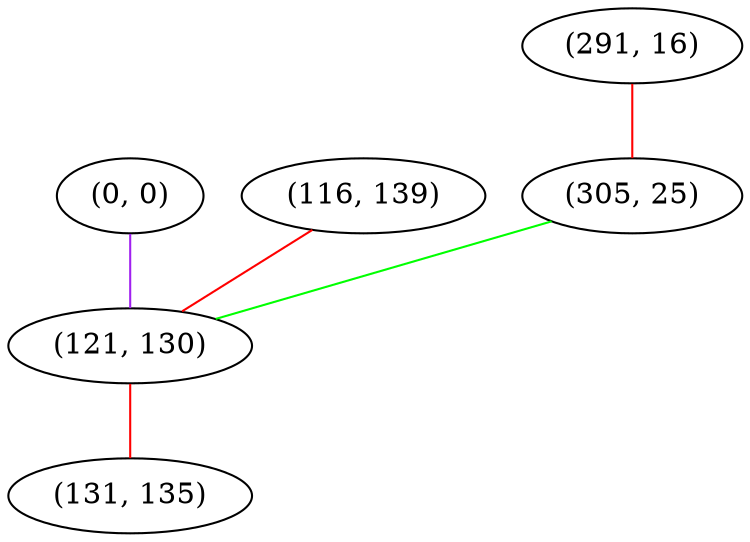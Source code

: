 graph "" {
"(0, 0)";
"(116, 139)";
"(291, 16)";
"(305, 25)";
"(121, 130)";
"(131, 135)";
"(0, 0)" -- "(121, 130)"  [color=purple, key=0, weight=4];
"(116, 139)" -- "(121, 130)"  [color=red, key=0, weight=1];
"(291, 16)" -- "(305, 25)"  [color=red, key=0, weight=1];
"(305, 25)" -- "(121, 130)"  [color=green, key=0, weight=2];
"(121, 130)" -- "(131, 135)"  [color=red, key=0, weight=1];
}
